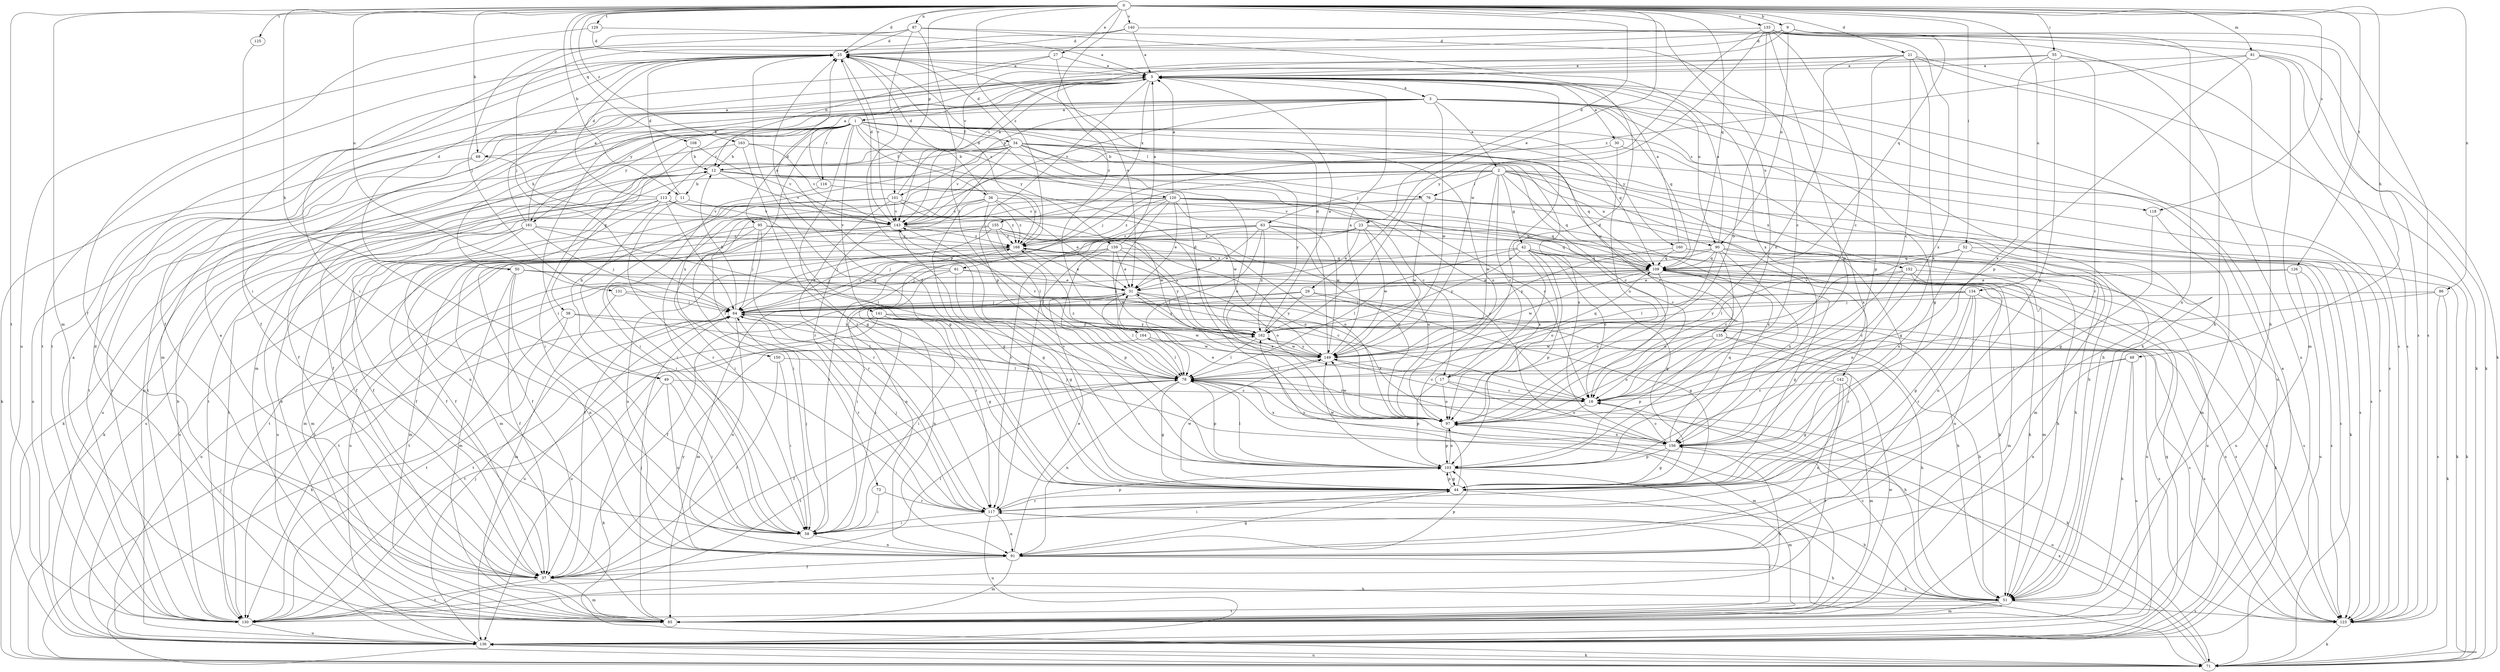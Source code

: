 strict digraph  {
0;
1;
2;
3;
5;
9;
11;
12;
17;
18;
21;
23;
25;
27;
29;
30;
31;
34;
36;
37;
38;
42;
44;
48;
49;
50;
51;
52;
55;
58;
61;
63;
64;
68;
71;
73;
76;
78;
81;
85;
86;
87;
90;
91;
95;
97;
101;
103;
108;
109;
113;
116;
117;
118;
120;
123;
125;
126;
129;
130;
131;
133;
134;
135;
136;
140;
141;
142;
143;
149;
150;
152;
155;
156;
159;
160;
161;
162;
163;
164;
168;
0 -> 9  [label=b];
0 -> 11  [label=b];
0 -> 21  [label=d];
0 -> 23  [label=d];
0 -> 25  [label=d];
0 -> 27  [label=e];
0 -> 29  [label=e];
0 -> 48  [label=h];
0 -> 49  [label=h];
0 -> 52  [label=i];
0 -> 55  [label=i];
0 -> 68  [label=k];
0 -> 81  [label=m];
0 -> 85  [label=m];
0 -> 86  [label=n];
0 -> 87  [label=n];
0 -> 101  [label=p];
0 -> 108  [label=q];
0 -> 109  [label=q];
0 -> 118  [label=s];
0 -> 125  [label=t];
0 -> 126  [label=t];
0 -> 129  [label=t];
0 -> 130  [label=t];
0 -> 131  [label=u];
0 -> 133  [label=u];
0 -> 134  [label=u];
0 -> 135  [label=u];
0 -> 140  [label=v];
0 -> 163  [label=z];
0 -> 164  [label=z];
0 -> 168  [label=z];
1 -> 34  [label=f];
1 -> 36  [label=f];
1 -> 37  [label=f];
1 -> 38  [label=g];
1 -> 68  [label=k];
1 -> 71  [label=k];
1 -> 73  [label=l];
1 -> 76  [label=l];
1 -> 95  [label=o];
1 -> 97  [label=o];
1 -> 109  [label=q];
1 -> 113  [label=r];
1 -> 116  [label=r];
1 -> 117  [label=r];
1 -> 118  [label=s];
1 -> 120  [label=s];
1 -> 135  [label=u];
1 -> 136  [label=u];
1 -> 141  [label=v];
1 -> 159  [label=y];
1 -> 160  [label=y];
1 -> 161  [label=y];
2 -> 17  [label=c];
2 -> 42  [label=g];
2 -> 44  [label=g];
2 -> 49  [label=h];
2 -> 61  [label=j];
2 -> 63  [label=j];
2 -> 76  [label=l];
2 -> 90  [label=n];
2 -> 109  [label=q];
2 -> 123  [label=s];
2 -> 130  [label=t];
2 -> 142  [label=v];
2 -> 149  [label=w];
2 -> 150  [label=x];
2 -> 152  [label=x];
3 -> 1  [label=a];
3 -> 2  [label=a];
3 -> 44  [label=g];
3 -> 50  [label=h];
3 -> 51  [label=h];
3 -> 85  [label=m];
3 -> 101  [label=p];
3 -> 109  [label=q];
3 -> 123  [label=s];
3 -> 136  [label=u];
3 -> 143  [label=v];
3 -> 149  [label=w];
3 -> 161  [label=y];
5 -> 3  [label=a];
5 -> 30  [label=e];
5 -> 51  [label=h];
5 -> 58  [label=i];
5 -> 85  [label=m];
5 -> 90  [label=n];
5 -> 97  [label=o];
5 -> 103  [label=p];
5 -> 155  [label=x];
9 -> 25  [label=d];
9 -> 51  [label=h];
9 -> 64  [label=j];
9 -> 90  [label=n];
9 -> 109  [label=q];
9 -> 123  [label=s];
9 -> 143  [label=v];
11 -> 25  [label=d];
11 -> 91  [label=n];
11 -> 117  [label=r];
11 -> 143  [label=v];
12 -> 11  [label=b];
12 -> 17  [label=c];
12 -> 18  [label=c];
12 -> 71  [label=k];
12 -> 136  [label=u];
12 -> 143  [label=v];
12 -> 149  [label=w];
17 -> 18  [label=c];
17 -> 25  [label=d];
17 -> 51  [label=h];
17 -> 97  [label=o];
17 -> 103  [label=p];
18 -> 31  [label=e];
18 -> 97  [label=o];
21 -> 5  [label=a];
21 -> 18  [label=c];
21 -> 71  [label=k];
21 -> 97  [label=o];
21 -> 103  [label=p];
21 -> 136  [label=u];
21 -> 143  [label=v];
21 -> 156  [label=x];
23 -> 31  [label=e];
23 -> 51  [label=h];
23 -> 58  [label=i];
23 -> 97  [label=o];
23 -> 109  [label=q];
23 -> 117  [label=r];
23 -> 149  [label=w];
23 -> 168  [label=z];
25 -> 5  [label=a];
25 -> 37  [label=f];
25 -> 44  [label=g];
25 -> 130  [label=t];
25 -> 143  [label=v];
27 -> 5  [label=a];
27 -> 12  [label=b];
27 -> 31  [label=e];
27 -> 130  [label=t];
29 -> 37  [label=f];
29 -> 44  [label=g];
29 -> 64  [label=j];
29 -> 117  [label=r];
29 -> 162  [label=y];
30 -> 12  [label=b];
30 -> 97  [label=o];
30 -> 156  [label=x];
31 -> 64  [label=j];
31 -> 78  [label=l];
31 -> 85  [label=m];
31 -> 91  [label=n];
31 -> 123  [label=s];
31 -> 156  [label=x];
31 -> 162  [label=y];
34 -> 12  [label=b];
34 -> 18  [label=c];
34 -> 25  [label=d];
34 -> 37  [label=f];
34 -> 51  [label=h];
34 -> 58  [label=i];
34 -> 97  [label=o];
34 -> 109  [label=q];
34 -> 117  [label=r];
34 -> 123  [label=s];
34 -> 130  [label=t];
34 -> 143  [label=v];
34 -> 156  [label=x];
34 -> 162  [label=y];
36 -> 25  [label=d];
36 -> 31  [label=e];
36 -> 44  [label=g];
36 -> 58  [label=i];
36 -> 78  [label=l];
36 -> 109  [label=q];
36 -> 143  [label=v];
36 -> 168  [label=z];
37 -> 5  [label=a];
37 -> 51  [label=h];
37 -> 78  [label=l];
37 -> 85  [label=m];
37 -> 130  [label=t];
37 -> 162  [label=y];
38 -> 71  [label=k];
38 -> 78  [label=l];
38 -> 130  [label=t];
38 -> 162  [label=y];
42 -> 18  [label=c];
42 -> 37  [label=f];
42 -> 44  [label=g];
42 -> 78  [label=l];
42 -> 97  [label=o];
42 -> 103  [label=p];
42 -> 109  [label=q];
42 -> 136  [label=u];
42 -> 162  [label=y];
44 -> 25  [label=d];
44 -> 51  [label=h];
44 -> 58  [label=i];
44 -> 103  [label=p];
44 -> 117  [label=r];
44 -> 149  [label=w];
44 -> 162  [label=y];
48 -> 51  [label=h];
48 -> 78  [label=l];
48 -> 91  [label=n];
48 -> 136  [label=u];
49 -> 18  [label=c];
49 -> 58  [label=i];
49 -> 71  [label=k];
49 -> 91  [label=n];
50 -> 18  [label=c];
50 -> 25  [label=d];
50 -> 31  [label=e];
50 -> 37  [label=f];
50 -> 85  [label=m];
50 -> 91  [label=n];
51 -> 18  [label=c];
51 -> 85  [label=m];
51 -> 123  [label=s];
51 -> 130  [label=t];
52 -> 71  [label=k];
52 -> 78  [label=l];
52 -> 109  [label=q];
52 -> 136  [label=u];
52 -> 156  [label=x];
55 -> 5  [label=a];
55 -> 37  [label=f];
55 -> 44  [label=g];
55 -> 117  [label=r];
55 -> 123  [label=s];
55 -> 156  [label=x];
58 -> 64  [label=j];
58 -> 91  [label=n];
61 -> 25  [label=d];
61 -> 31  [label=e];
61 -> 44  [label=g];
61 -> 117  [label=r];
61 -> 123  [label=s];
61 -> 136  [label=u];
63 -> 31  [label=e];
63 -> 37  [label=f];
63 -> 64  [label=j];
63 -> 78  [label=l];
63 -> 91  [label=n];
63 -> 97  [label=o];
63 -> 123  [label=s];
63 -> 162  [label=y];
63 -> 168  [label=z];
64 -> 12  [label=b];
64 -> 51  [label=h];
64 -> 91  [label=n];
64 -> 117  [label=r];
64 -> 123  [label=s];
64 -> 136  [label=u];
64 -> 162  [label=y];
64 -> 168  [label=z];
68 -> 5  [label=a];
68 -> 44  [label=g];
68 -> 130  [label=t];
68 -> 136  [label=u];
71 -> 64  [label=j];
71 -> 97  [label=o];
71 -> 136  [label=u];
71 -> 156  [label=x];
73 -> 58  [label=i];
73 -> 117  [label=r];
76 -> 58  [label=i];
76 -> 71  [label=k];
76 -> 85  [label=m];
76 -> 143  [label=v];
76 -> 149  [label=w];
78 -> 18  [label=c];
78 -> 37  [label=f];
78 -> 44  [label=g];
78 -> 71  [label=k];
78 -> 85  [label=m];
78 -> 91  [label=n];
78 -> 103  [label=p];
78 -> 130  [label=t];
78 -> 156  [label=x];
78 -> 168  [label=z];
81 -> 5  [label=a];
81 -> 71  [label=k];
81 -> 85  [label=m];
81 -> 103  [label=p];
81 -> 123  [label=s];
81 -> 168  [label=z];
85 -> 12  [label=b];
85 -> 25  [label=d];
85 -> 64  [label=j];
85 -> 78  [label=l];
85 -> 117  [label=r];
85 -> 149  [label=w];
86 -> 64  [label=j];
86 -> 71  [label=k];
86 -> 97  [label=o];
86 -> 123  [label=s];
87 -> 18  [label=c];
87 -> 25  [label=d];
87 -> 64  [label=j];
87 -> 78  [label=l];
87 -> 103  [label=p];
87 -> 136  [label=u];
87 -> 156  [label=x];
90 -> 5  [label=a];
90 -> 18  [label=c];
90 -> 51  [label=h];
90 -> 64  [label=j];
90 -> 71  [label=k];
90 -> 78  [label=l];
90 -> 109  [label=q];
90 -> 130  [label=t];
90 -> 156  [label=x];
91 -> 31  [label=e];
91 -> 37  [label=f];
91 -> 44  [label=g];
91 -> 51  [label=h];
91 -> 85  [label=m];
91 -> 103  [label=p];
95 -> 37  [label=f];
95 -> 64  [label=j];
95 -> 85  [label=m];
95 -> 117  [label=r];
95 -> 162  [label=y];
95 -> 168  [label=z];
97 -> 25  [label=d];
97 -> 31  [label=e];
97 -> 103  [label=p];
97 -> 149  [label=w];
97 -> 156  [label=x];
101 -> 5  [label=a];
101 -> 37  [label=f];
101 -> 117  [label=r];
101 -> 130  [label=t];
101 -> 143  [label=v];
101 -> 149  [label=w];
101 -> 168  [label=z];
103 -> 44  [label=g];
103 -> 78  [label=l];
103 -> 85  [label=m];
103 -> 97  [label=o];
103 -> 143  [label=v];
103 -> 149  [label=w];
108 -> 12  [label=b];
108 -> 58  [label=i];
108 -> 143  [label=v];
109 -> 31  [label=e];
109 -> 44  [label=g];
109 -> 51  [label=h];
109 -> 58  [label=i];
109 -> 97  [label=o];
109 -> 123  [label=s];
109 -> 130  [label=t];
109 -> 136  [label=u];
109 -> 149  [label=w];
109 -> 168  [label=z];
113 -> 25  [label=d];
113 -> 37  [label=f];
113 -> 58  [label=i];
113 -> 64  [label=j];
113 -> 71  [label=k];
113 -> 136  [label=u];
113 -> 143  [label=v];
113 -> 156  [label=x];
113 -> 162  [label=y];
116 -> 5  [label=a];
116 -> 58  [label=i];
116 -> 168  [label=z];
117 -> 58  [label=i];
117 -> 64  [label=j];
117 -> 71  [label=k];
117 -> 91  [label=n];
117 -> 103  [label=p];
117 -> 136  [label=u];
118 -> 44  [label=g];
118 -> 85  [label=m];
120 -> 5  [label=a];
120 -> 18  [label=c];
120 -> 31  [label=e];
120 -> 58  [label=i];
120 -> 78  [label=l];
120 -> 109  [label=q];
120 -> 117  [label=r];
120 -> 123  [label=s];
120 -> 143  [label=v];
120 -> 149  [label=w];
120 -> 156  [label=x];
120 -> 168  [label=z];
123 -> 71  [label=k];
125 -> 58  [label=i];
126 -> 31  [label=e];
126 -> 123  [label=s];
126 -> 130  [label=t];
126 -> 136  [label=u];
129 -> 5  [label=a];
129 -> 25  [label=d];
129 -> 37  [label=f];
130 -> 5  [label=a];
130 -> 12  [label=b];
130 -> 136  [label=u];
130 -> 156  [label=x];
131 -> 51  [label=h];
131 -> 64  [label=j];
131 -> 85  [label=m];
133 -> 18  [label=c];
133 -> 25  [label=d];
133 -> 91  [label=n];
133 -> 97  [label=o];
133 -> 103  [label=p];
133 -> 123  [label=s];
133 -> 149  [label=w];
133 -> 156  [label=x];
133 -> 162  [label=y];
134 -> 44  [label=g];
134 -> 58  [label=i];
134 -> 64  [label=j];
134 -> 91  [label=n];
134 -> 117  [label=r];
134 -> 123  [label=s];
134 -> 162  [label=y];
135 -> 51  [label=h];
135 -> 97  [label=o];
135 -> 103  [label=p];
135 -> 123  [label=s];
135 -> 149  [label=w];
136 -> 5  [label=a];
136 -> 64  [label=j];
136 -> 71  [label=k];
136 -> 109  [label=q];
140 -> 5  [label=a];
140 -> 25  [label=d];
140 -> 51  [label=h];
140 -> 58  [label=i];
140 -> 71  [label=k];
141 -> 44  [label=g];
141 -> 58  [label=i];
141 -> 130  [label=t];
141 -> 136  [label=u];
141 -> 149  [label=w];
141 -> 162  [label=y];
142 -> 18  [label=c];
142 -> 44  [label=g];
142 -> 85  [label=m];
142 -> 91  [label=n];
142 -> 130  [label=t];
143 -> 25  [label=d];
143 -> 37  [label=f];
143 -> 44  [label=g];
143 -> 97  [label=o];
143 -> 130  [label=t];
143 -> 168  [label=z];
149 -> 5  [label=a];
149 -> 18  [label=c];
149 -> 25  [label=d];
149 -> 78  [label=l];
149 -> 109  [label=q];
149 -> 143  [label=v];
149 -> 162  [label=y];
150 -> 37  [label=f];
150 -> 58  [label=i];
150 -> 78  [label=l];
152 -> 18  [label=c];
152 -> 31  [label=e];
152 -> 51  [label=h];
152 -> 71  [label=k];
152 -> 85  [label=m];
152 -> 97  [label=o];
155 -> 18  [label=c];
155 -> 64  [label=j];
155 -> 78  [label=l];
155 -> 85  [label=m];
155 -> 97  [label=o];
155 -> 136  [label=u];
155 -> 168  [label=z];
156 -> 18  [label=c];
156 -> 44  [label=g];
156 -> 64  [label=j];
156 -> 103  [label=p];
156 -> 109  [label=q];
159 -> 5  [label=a];
159 -> 31  [label=e];
159 -> 91  [label=n];
159 -> 103  [label=p];
159 -> 109  [label=q];
159 -> 136  [label=u];
159 -> 149  [label=w];
159 -> 162  [label=y];
160 -> 5  [label=a];
160 -> 85  [label=m];
160 -> 109  [label=q];
160 -> 162  [label=y];
161 -> 5  [label=a];
161 -> 25  [label=d];
161 -> 37  [label=f];
161 -> 64  [label=j];
161 -> 78  [label=l];
161 -> 85  [label=m];
161 -> 136  [label=u];
161 -> 168  [label=z];
162 -> 5  [label=a];
162 -> 78  [label=l];
162 -> 149  [label=w];
163 -> 12  [label=b];
163 -> 18  [label=c];
163 -> 44  [label=g];
163 -> 130  [label=t];
163 -> 143  [label=v];
164 -> 78  [label=l];
164 -> 123  [label=s];
164 -> 130  [label=t];
164 -> 149  [label=w];
168 -> 25  [label=d];
168 -> 31  [label=e];
168 -> 64  [label=j];
168 -> 85  [label=m];
168 -> 91  [label=n];
168 -> 97  [label=o];
168 -> 109  [label=q];
}
